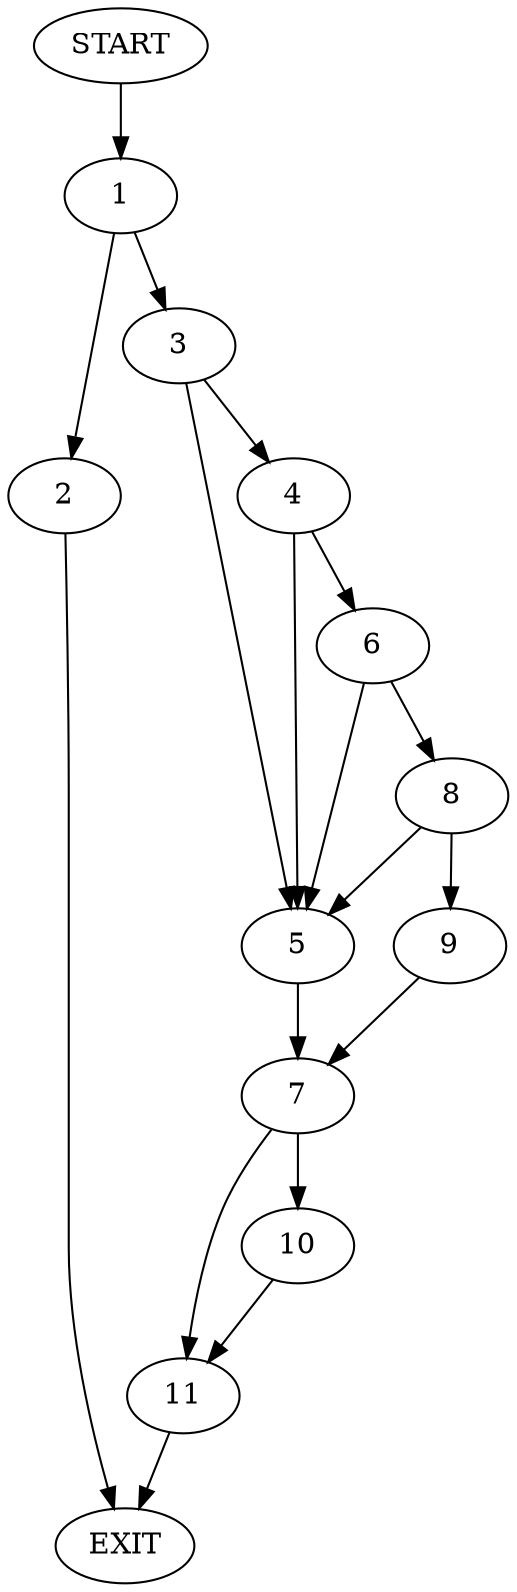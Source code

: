 digraph {
0 [label="START"]
12 [label="EXIT"]
0 -> 1
1 -> 2
1 -> 3
2 -> 12
3 -> 4
3 -> 5
4 -> 6
4 -> 5
5 -> 7
6 -> 8
6 -> 5
8 -> 9
8 -> 5
9 -> 7
7 -> 10
7 -> 11
10 -> 11
11 -> 12
}
